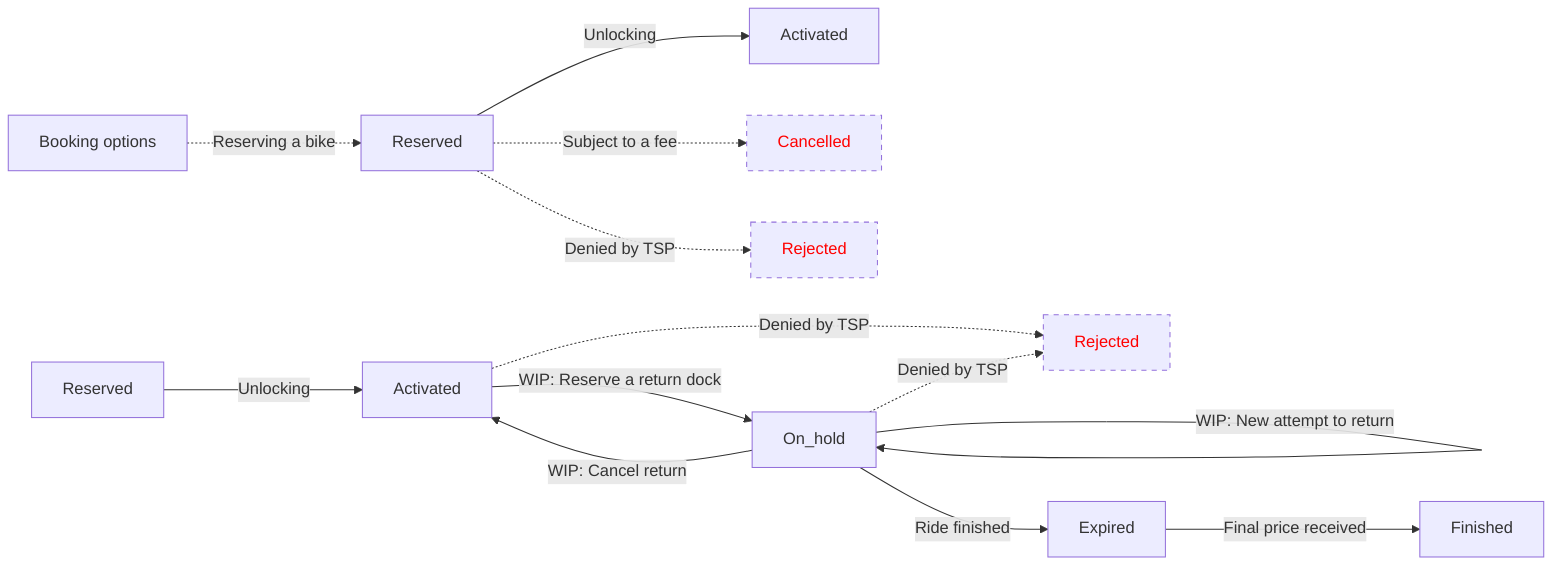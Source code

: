 graph LR
    %% MermaidJS workflow graph for docker Bike or E-bike TSP
    %% Use https://mermaid-js.github.io/mermaid-live-editor/ to edit
    Options[Booking options] -.->|Reserving a bike | Reserved
    Reserved -->|Unlocking| Activated2[Activated]
    Reserved -.->|Subject to a fee| Cancelled
    Reserved -.->|Denied by TSP| Rejected
    Reserved2[Reserved] -->|Unlocking| Activated
    Activated -->|WIP: Reserve a return dock| On_hold
    On_hold -->|WIP: Cancel return| Activated
    On_hold -->|WIP: New attempt to return| On_hold
    Activated -.->|Denied by TSP| Rejected2[Rejected]
    On_hold -.->|Denied by TSP| Rejected2[Rejected]
    On_hold -->|Ride finished| Expired
    Expired -->|Final price received| Finished
    style Cancelled color:red,stroke-dasharray: 5, 5
    style Rejected color:red,stroke-dasharray: 5, 5
    style Rejected2 color:red,stroke-dasharray: 5, 5